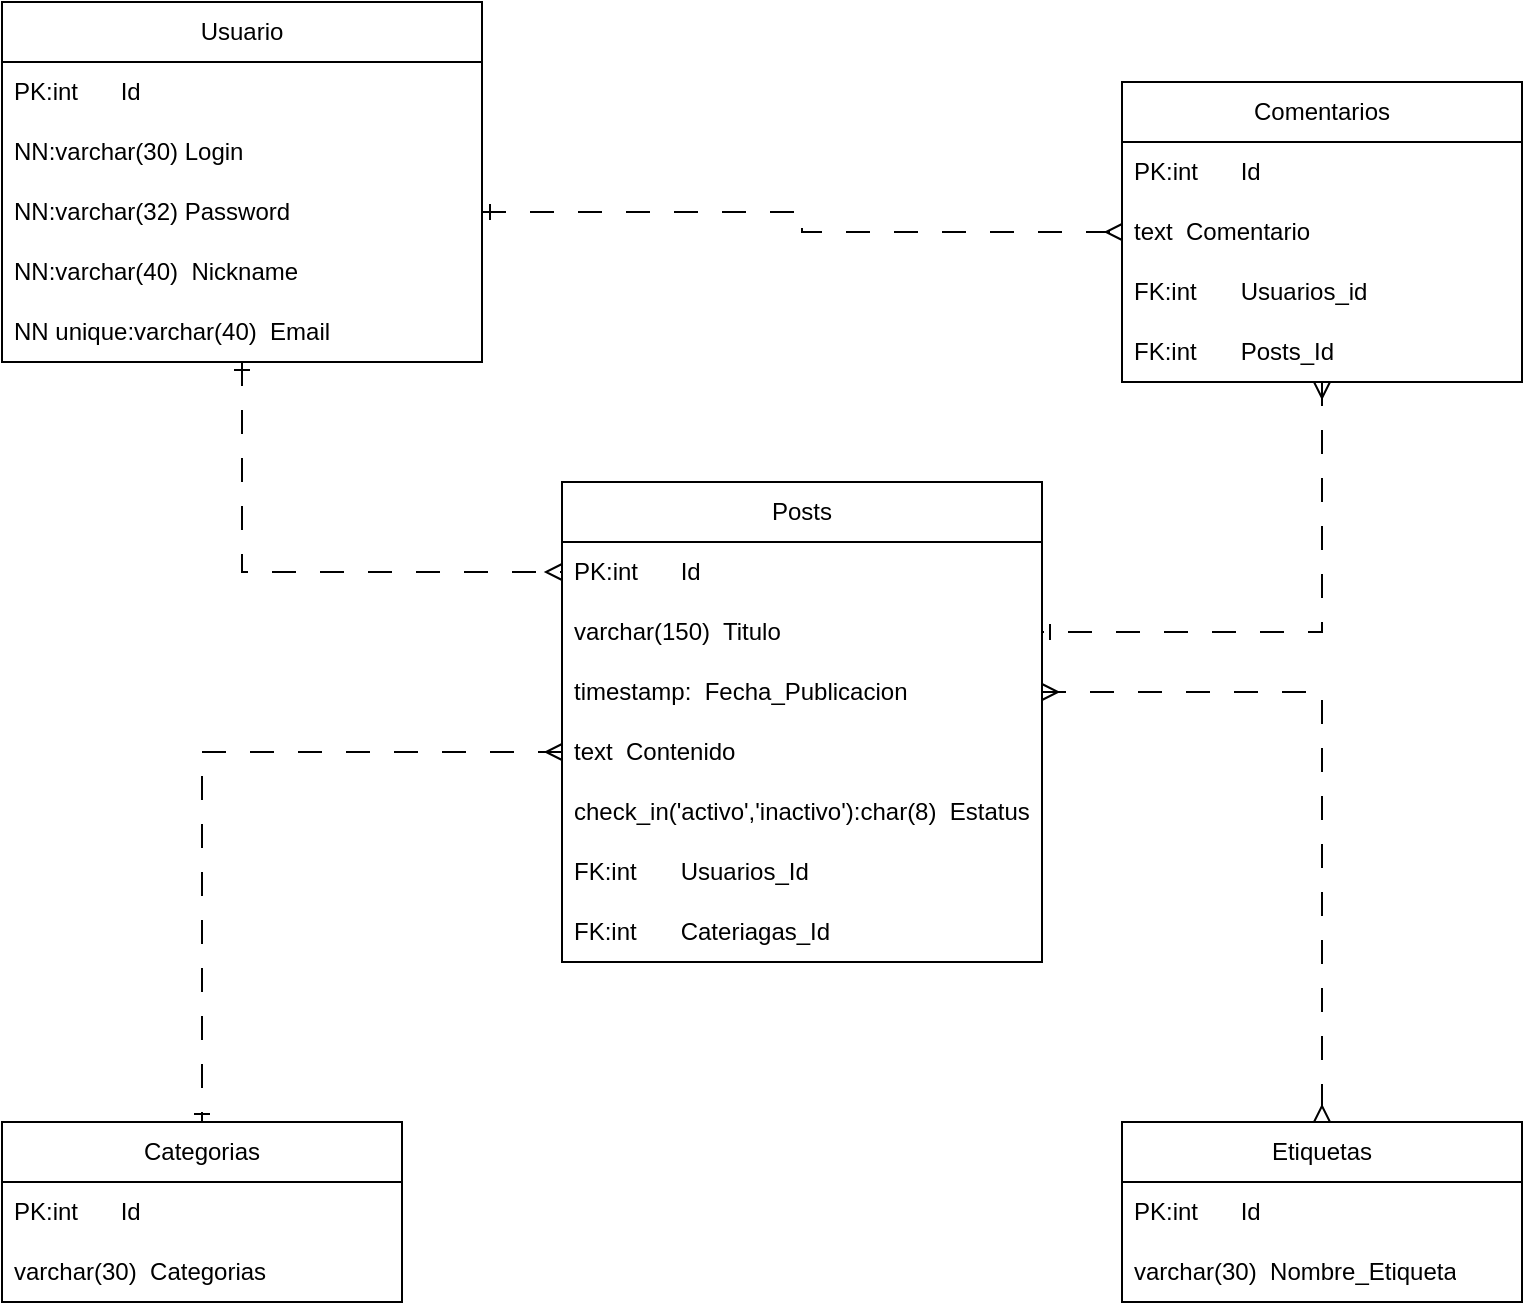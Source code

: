 <mxfile version="21.6.8" type="device">
  <diagram name="Página-1" id="nWHhpeARet2oc0giQ5gP">
    <mxGraphModel dx="577" dy="477" grid="1" gridSize="10" guides="1" tooltips="1" connect="1" arrows="1" fold="1" page="1" pageScale="1" pageWidth="827" pageHeight="1169" math="0" shadow="0">
      <root>
        <mxCell id="0" />
        <mxCell id="1" parent="0" />
        <mxCell id="GbOU0gRS2y6bCKz0cwMV-35" style="edgeStyle=orthogonalEdgeStyle;rounded=0;orthogonalLoop=1;jettySize=auto;html=1;entryX=0;entryY=0.5;entryDx=0;entryDy=0;dashed=1;dashPattern=12 12;startArrow=ERone;startFill=0;endArrow=ERmany;endFill=0;" edge="1" parent="1" source="GbOU0gRS2y6bCKz0cwMV-5" target="GbOU0gRS2y6bCKz0cwMV-12">
          <mxGeometry relative="1" as="geometry" />
        </mxCell>
        <mxCell id="GbOU0gRS2y6bCKz0cwMV-5" value="Usuario" style="swimlane;fontStyle=0;childLayout=stackLayout;horizontal=1;startSize=30;horizontalStack=0;resizeParent=1;resizeParentMax=0;resizeLast=0;collapsible=1;marginBottom=0;whiteSpace=wrap;html=1;" vertex="1" parent="1">
          <mxGeometry x="40" y="200" width="240" height="180" as="geometry" />
        </mxCell>
        <mxCell id="GbOU0gRS2y6bCKz0cwMV-6" value="PK:int&lt;span style=&quot;white-space: pre;&quot;&gt;&#x9;&lt;/span&gt;Id" style="text;strokeColor=none;fillColor=none;align=left;verticalAlign=middle;spacingLeft=4;spacingRight=4;overflow=hidden;points=[[0,0.5],[1,0.5]];portConstraint=eastwest;rotatable=0;whiteSpace=wrap;html=1;" vertex="1" parent="GbOU0gRS2y6bCKz0cwMV-5">
          <mxGeometry y="30" width="240" height="30" as="geometry" />
        </mxCell>
        <mxCell id="GbOU0gRS2y6bCKz0cwMV-7" value="NN:varchar(30) Login" style="text;strokeColor=none;fillColor=none;align=left;verticalAlign=middle;spacingLeft=4;spacingRight=4;overflow=hidden;points=[[0,0.5],[1,0.5]];portConstraint=eastwest;rotatable=0;whiteSpace=wrap;html=1;" vertex="1" parent="GbOU0gRS2y6bCKz0cwMV-5">
          <mxGeometry y="60" width="240" height="30" as="geometry" />
        </mxCell>
        <mxCell id="GbOU0gRS2y6bCKz0cwMV-8" value="NN:varchar(32) Password" style="text;strokeColor=none;fillColor=none;align=left;verticalAlign=middle;spacingLeft=4;spacingRight=4;overflow=hidden;points=[[0,0.5],[1,0.5]];portConstraint=eastwest;rotatable=0;whiteSpace=wrap;html=1;" vertex="1" parent="GbOU0gRS2y6bCKz0cwMV-5">
          <mxGeometry y="90" width="240" height="30" as="geometry" />
        </mxCell>
        <mxCell id="GbOU0gRS2y6bCKz0cwMV-9" value="NN:varchar(40)&amp;nbsp; Nickname" style="text;strokeColor=none;fillColor=none;align=left;verticalAlign=middle;spacingLeft=4;spacingRight=4;overflow=hidden;points=[[0,0.5],[1,0.5]];portConstraint=eastwest;rotatable=0;whiteSpace=wrap;html=1;" vertex="1" parent="GbOU0gRS2y6bCKz0cwMV-5">
          <mxGeometry y="120" width="240" height="30" as="geometry" />
        </mxCell>
        <mxCell id="GbOU0gRS2y6bCKz0cwMV-10" value="NN unique:varchar(40)&amp;nbsp; Email" style="text;strokeColor=none;fillColor=none;align=left;verticalAlign=middle;spacingLeft=4;spacingRight=4;overflow=hidden;points=[[0,0.5],[1,0.5]];portConstraint=eastwest;rotatable=0;whiteSpace=wrap;html=1;" vertex="1" parent="GbOU0gRS2y6bCKz0cwMV-5">
          <mxGeometry y="150" width="240" height="30" as="geometry" />
        </mxCell>
        <mxCell id="GbOU0gRS2y6bCKz0cwMV-11" value="Posts" style="swimlane;fontStyle=0;childLayout=stackLayout;horizontal=1;startSize=30;horizontalStack=0;resizeParent=1;resizeParentMax=0;resizeLast=0;collapsible=1;marginBottom=0;whiteSpace=wrap;html=1;" vertex="1" parent="1">
          <mxGeometry x="320" y="440" width="240" height="240" as="geometry" />
        </mxCell>
        <mxCell id="GbOU0gRS2y6bCKz0cwMV-12" value="PK:int&lt;span style=&quot;white-space: pre;&quot;&gt;&#x9;&lt;/span&gt;Id" style="text;strokeColor=none;fillColor=none;align=left;verticalAlign=middle;spacingLeft=4;spacingRight=4;overflow=hidden;points=[[0,0.5],[1,0.5]];portConstraint=eastwest;rotatable=0;whiteSpace=wrap;html=1;" vertex="1" parent="GbOU0gRS2y6bCKz0cwMV-11">
          <mxGeometry y="30" width="240" height="30" as="geometry" />
        </mxCell>
        <mxCell id="GbOU0gRS2y6bCKz0cwMV-13" value="varchar(150)&amp;nbsp; Titulo" style="text;strokeColor=none;fillColor=none;align=left;verticalAlign=middle;spacingLeft=4;spacingRight=4;overflow=hidden;points=[[0,0.5],[1,0.5]];portConstraint=eastwest;rotatable=0;whiteSpace=wrap;html=1;" vertex="1" parent="GbOU0gRS2y6bCKz0cwMV-11">
          <mxGeometry y="60" width="240" height="30" as="geometry" />
        </mxCell>
        <mxCell id="GbOU0gRS2y6bCKz0cwMV-14" value="timestamp:&amp;nbsp; Fecha_Publicacion" style="text;strokeColor=none;fillColor=none;align=left;verticalAlign=middle;spacingLeft=4;spacingRight=4;overflow=hidden;points=[[0,0.5],[1,0.5]];portConstraint=eastwest;rotatable=0;whiteSpace=wrap;html=1;" vertex="1" parent="GbOU0gRS2y6bCKz0cwMV-11">
          <mxGeometry y="90" width="240" height="30" as="geometry" />
        </mxCell>
        <mxCell id="GbOU0gRS2y6bCKz0cwMV-15" value="text&amp;nbsp; Contenido" style="text;strokeColor=none;fillColor=none;align=left;verticalAlign=middle;spacingLeft=4;spacingRight=4;overflow=hidden;points=[[0,0.5],[1,0.5]];portConstraint=eastwest;rotatable=0;whiteSpace=wrap;html=1;" vertex="1" parent="GbOU0gRS2y6bCKz0cwMV-11">
          <mxGeometry y="120" width="240" height="30" as="geometry" />
        </mxCell>
        <mxCell id="GbOU0gRS2y6bCKz0cwMV-16" value="check_in(&#39;activo&#39;,&#39;inactivo&#39;):char(8)&amp;nbsp; Estatus" style="text;strokeColor=none;fillColor=none;align=left;verticalAlign=middle;spacingLeft=4;spacingRight=4;overflow=hidden;points=[[0,0.5],[1,0.5]];portConstraint=eastwest;rotatable=0;whiteSpace=wrap;html=1;" vertex="1" parent="GbOU0gRS2y6bCKz0cwMV-11">
          <mxGeometry y="150" width="240" height="30" as="geometry" />
        </mxCell>
        <mxCell id="GbOU0gRS2y6bCKz0cwMV-17" value="FK:int&lt;span style=&quot;white-space: pre;&quot;&gt;&#x9;&lt;/span&gt;Usuarios_Id" style="text;strokeColor=none;fillColor=none;align=left;verticalAlign=middle;spacingLeft=4;spacingRight=4;overflow=hidden;points=[[0,0.5],[1,0.5]];portConstraint=eastwest;rotatable=0;whiteSpace=wrap;html=1;" vertex="1" parent="GbOU0gRS2y6bCKz0cwMV-11">
          <mxGeometry y="180" width="240" height="30" as="geometry" />
        </mxCell>
        <mxCell id="GbOU0gRS2y6bCKz0cwMV-18" value="FK:int&lt;span style=&quot;white-space: pre;&quot;&gt;&#x9;&lt;/span&gt;Cateriagas_Id" style="text;strokeColor=none;fillColor=none;align=left;verticalAlign=middle;spacingLeft=4;spacingRight=4;overflow=hidden;points=[[0,0.5],[1,0.5]];portConstraint=eastwest;rotatable=0;whiteSpace=wrap;html=1;" vertex="1" parent="GbOU0gRS2y6bCKz0cwMV-11">
          <mxGeometry y="210" width="240" height="30" as="geometry" />
        </mxCell>
        <mxCell id="GbOU0gRS2y6bCKz0cwMV-37" style="edgeStyle=orthogonalEdgeStyle;rounded=0;orthogonalLoop=1;jettySize=auto;html=1;entryX=1;entryY=0.5;entryDx=0;entryDy=0;dashed=1;dashPattern=12 12;startArrow=ERmany;startFill=0;endArrow=ERone;endFill=0;" edge="1" parent="1" source="GbOU0gRS2y6bCKz0cwMV-19" target="GbOU0gRS2y6bCKz0cwMV-13">
          <mxGeometry relative="1" as="geometry" />
        </mxCell>
        <mxCell id="GbOU0gRS2y6bCKz0cwMV-19" value="Comentarios" style="swimlane;fontStyle=0;childLayout=stackLayout;horizontal=1;startSize=30;horizontalStack=0;resizeParent=1;resizeParentMax=0;resizeLast=0;collapsible=1;marginBottom=0;whiteSpace=wrap;html=1;" vertex="1" parent="1">
          <mxGeometry x="600" y="240" width="200" height="150" as="geometry" />
        </mxCell>
        <mxCell id="GbOU0gRS2y6bCKz0cwMV-20" value="PK:int&lt;span style=&quot;white-space: pre;&quot;&gt;&#x9;&lt;/span&gt;Id" style="text;strokeColor=none;fillColor=none;align=left;verticalAlign=middle;spacingLeft=4;spacingRight=4;overflow=hidden;points=[[0,0.5],[1,0.5]];portConstraint=eastwest;rotatable=0;whiteSpace=wrap;html=1;" vertex="1" parent="GbOU0gRS2y6bCKz0cwMV-19">
          <mxGeometry y="30" width="200" height="30" as="geometry" />
        </mxCell>
        <mxCell id="GbOU0gRS2y6bCKz0cwMV-21" value="text&amp;nbsp; Comentario" style="text;strokeColor=none;fillColor=none;align=left;verticalAlign=middle;spacingLeft=4;spacingRight=4;overflow=hidden;points=[[0,0.5],[1,0.5]];portConstraint=eastwest;rotatable=0;whiteSpace=wrap;html=1;" vertex="1" parent="GbOU0gRS2y6bCKz0cwMV-19">
          <mxGeometry y="60" width="200" height="30" as="geometry" />
        </mxCell>
        <mxCell id="GbOU0gRS2y6bCKz0cwMV-22" value="FK:int&lt;span style=&quot;white-space: pre;&quot;&gt;&#x9;&lt;/span&gt;Usuarios_id" style="text;strokeColor=none;fillColor=none;align=left;verticalAlign=middle;spacingLeft=4;spacingRight=4;overflow=hidden;points=[[0,0.5],[1,0.5]];portConstraint=eastwest;rotatable=0;whiteSpace=wrap;html=1;" vertex="1" parent="GbOU0gRS2y6bCKz0cwMV-19">
          <mxGeometry y="90" width="200" height="30" as="geometry" />
        </mxCell>
        <mxCell id="GbOU0gRS2y6bCKz0cwMV-23" value="FK:int&lt;span style=&quot;white-space: pre;&quot;&gt;&#x9;&lt;/span&gt;Posts_Id" style="text;strokeColor=none;fillColor=none;align=left;verticalAlign=middle;spacingLeft=4;spacingRight=4;overflow=hidden;points=[[0,0.5],[1,0.5]];portConstraint=eastwest;rotatable=0;whiteSpace=wrap;html=1;" vertex="1" parent="GbOU0gRS2y6bCKz0cwMV-19">
          <mxGeometry y="120" width="200" height="30" as="geometry" />
        </mxCell>
        <mxCell id="GbOU0gRS2y6bCKz0cwMV-24" value="Categorias" style="swimlane;fontStyle=0;childLayout=stackLayout;horizontal=1;startSize=30;horizontalStack=0;resizeParent=1;resizeParentMax=0;resizeLast=0;collapsible=1;marginBottom=0;whiteSpace=wrap;html=1;" vertex="1" parent="1">
          <mxGeometry x="40" y="760" width="200" height="90" as="geometry" />
        </mxCell>
        <mxCell id="GbOU0gRS2y6bCKz0cwMV-25" value="PK:int&lt;span style=&quot;white-space: pre;&quot;&gt;&#x9;&lt;/span&gt;Id" style="text;strokeColor=none;fillColor=none;align=left;verticalAlign=middle;spacingLeft=4;spacingRight=4;overflow=hidden;points=[[0,0.5],[1,0.5]];portConstraint=eastwest;rotatable=0;whiteSpace=wrap;html=1;" vertex="1" parent="GbOU0gRS2y6bCKz0cwMV-24">
          <mxGeometry y="30" width="200" height="30" as="geometry" />
        </mxCell>
        <mxCell id="GbOU0gRS2y6bCKz0cwMV-26" value="varchar(30)&amp;nbsp; Categorias" style="text;strokeColor=none;fillColor=none;align=left;verticalAlign=middle;spacingLeft=4;spacingRight=4;overflow=hidden;points=[[0,0.5],[1,0.5]];portConstraint=eastwest;rotatable=0;whiteSpace=wrap;html=1;" vertex="1" parent="GbOU0gRS2y6bCKz0cwMV-24">
          <mxGeometry y="60" width="200" height="30" as="geometry" />
        </mxCell>
        <mxCell id="GbOU0gRS2y6bCKz0cwMV-28" value="Etiquetas" style="swimlane;fontStyle=0;childLayout=stackLayout;horizontal=1;startSize=30;horizontalStack=0;resizeParent=1;resizeParentMax=0;resizeLast=0;collapsible=1;marginBottom=0;whiteSpace=wrap;html=1;" vertex="1" parent="1">
          <mxGeometry x="600" y="760" width="200" height="90" as="geometry" />
        </mxCell>
        <mxCell id="GbOU0gRS2y6bCKz0cwMV-29" value="PK:int&lt;span style=&quot;white-space: pre;&quot;&gt;&#x9;&lt;/span&gt;Id" style="text;strokeColor=none;fillColor=none;align=left;verticalAlign=middle;spacingLeft=4;spacingRight=4;overflow=hidden;points=[[0,0.5],[1,0.5]];portConstraint=eastwest;rotatable=0;whiteSpace=wrap;html=1;" vertex="1" parent="GbOU0gRS2y6bCKz0cwMV-28">
          <mxGeometry y="30" width="200" height="30" as="geometry" />
        </mxCell>
        <mxCell id="GbOU0gRS2y6bCKz0cwMV-30" value="varchar(30)&amp;nbsp; Nombre_Etiqueta" style="text;strokeColor=none;fillColor=none;align=left;verticalAlign=middle;spacingLeft=4;spacingRight=4;overflow=hidden;points=[[0,0.5],[1,0.5]];portConstraint=eastwest;rotatable=0;whiteSpace=wrap;html=1;" vertex="1" parent="GbOU0gRS2y6bCKz0cwMV-28">
          <mxGeometry y="60" width="200" height="30" as="geometry" />
        </mxCell>
        <mxCell id="GbOU0gRS2y6bCKz0cwMV-32" style="edgeStyle=orthogonalEdgeStyle;rounded=0;orthogonalLoop=1;jettySize=auto;html=1;entryX=0.5;entryY=0;entryDx=0;entryDy=0;dashed=1;dashPattern=12 12;startArrow=ERmany;startFill=0;endArrow=ERmany;endFill=0;" edge="1" parent="1" source="GbOU0gRS2y6bCKz0cwMV-14" target="GbOU0gRS2y6bCKz0cwMV-28">
          <mxGeometry relative="1" as="geometry" />
        </mxCell>
        <mxCell id="GbOU0gRS2y6bCKz0cwMV-34" style="edgeStyle=orthogonalEdgeStyle;rounded=0;orthogonalLoop=1;jettySize=auto;html=1;entryX=0.5;entryY=0;entryDx=0;entryDy=0;dashed=1;dashPattern=12 12;startArrow=ERmany;startFill=0;endArrow=ERone;endFill=0;" edge="1" parent="1" source="GbOU0gRS2y6bCKz0cwMV-15" target="GbOU0gRS2y6bCKz0cwMV-24">
          <mxGeometry relative="1" as="geometry" />
        </mxCell>
        <mxCell id="GbOU0gRS2y6bCKz0cwMV-36" style="edgeStyle=orthogonalEdgeStyle;rounded=0;orthogonalLoop=1;jettySize=auto;html=1;entryX=0;entryY=0.5;entryDx=0;entryDy=0;startArrow=ERone;startFill=0;dashed=1;dashPattern=12 12;endArrow=ERmany;endFill=0;" edge="1" parent="1" source="GbOU0gRS2y6bCKz0cwMV-8" target="GbOU0gRS2y6bCKz0cwMV-21">
          <mxGeometry relative="1" as="geometry" />
        </mxCell>
      </root>
    </mxGraphModel>
  </diagram>
</mxfile>
